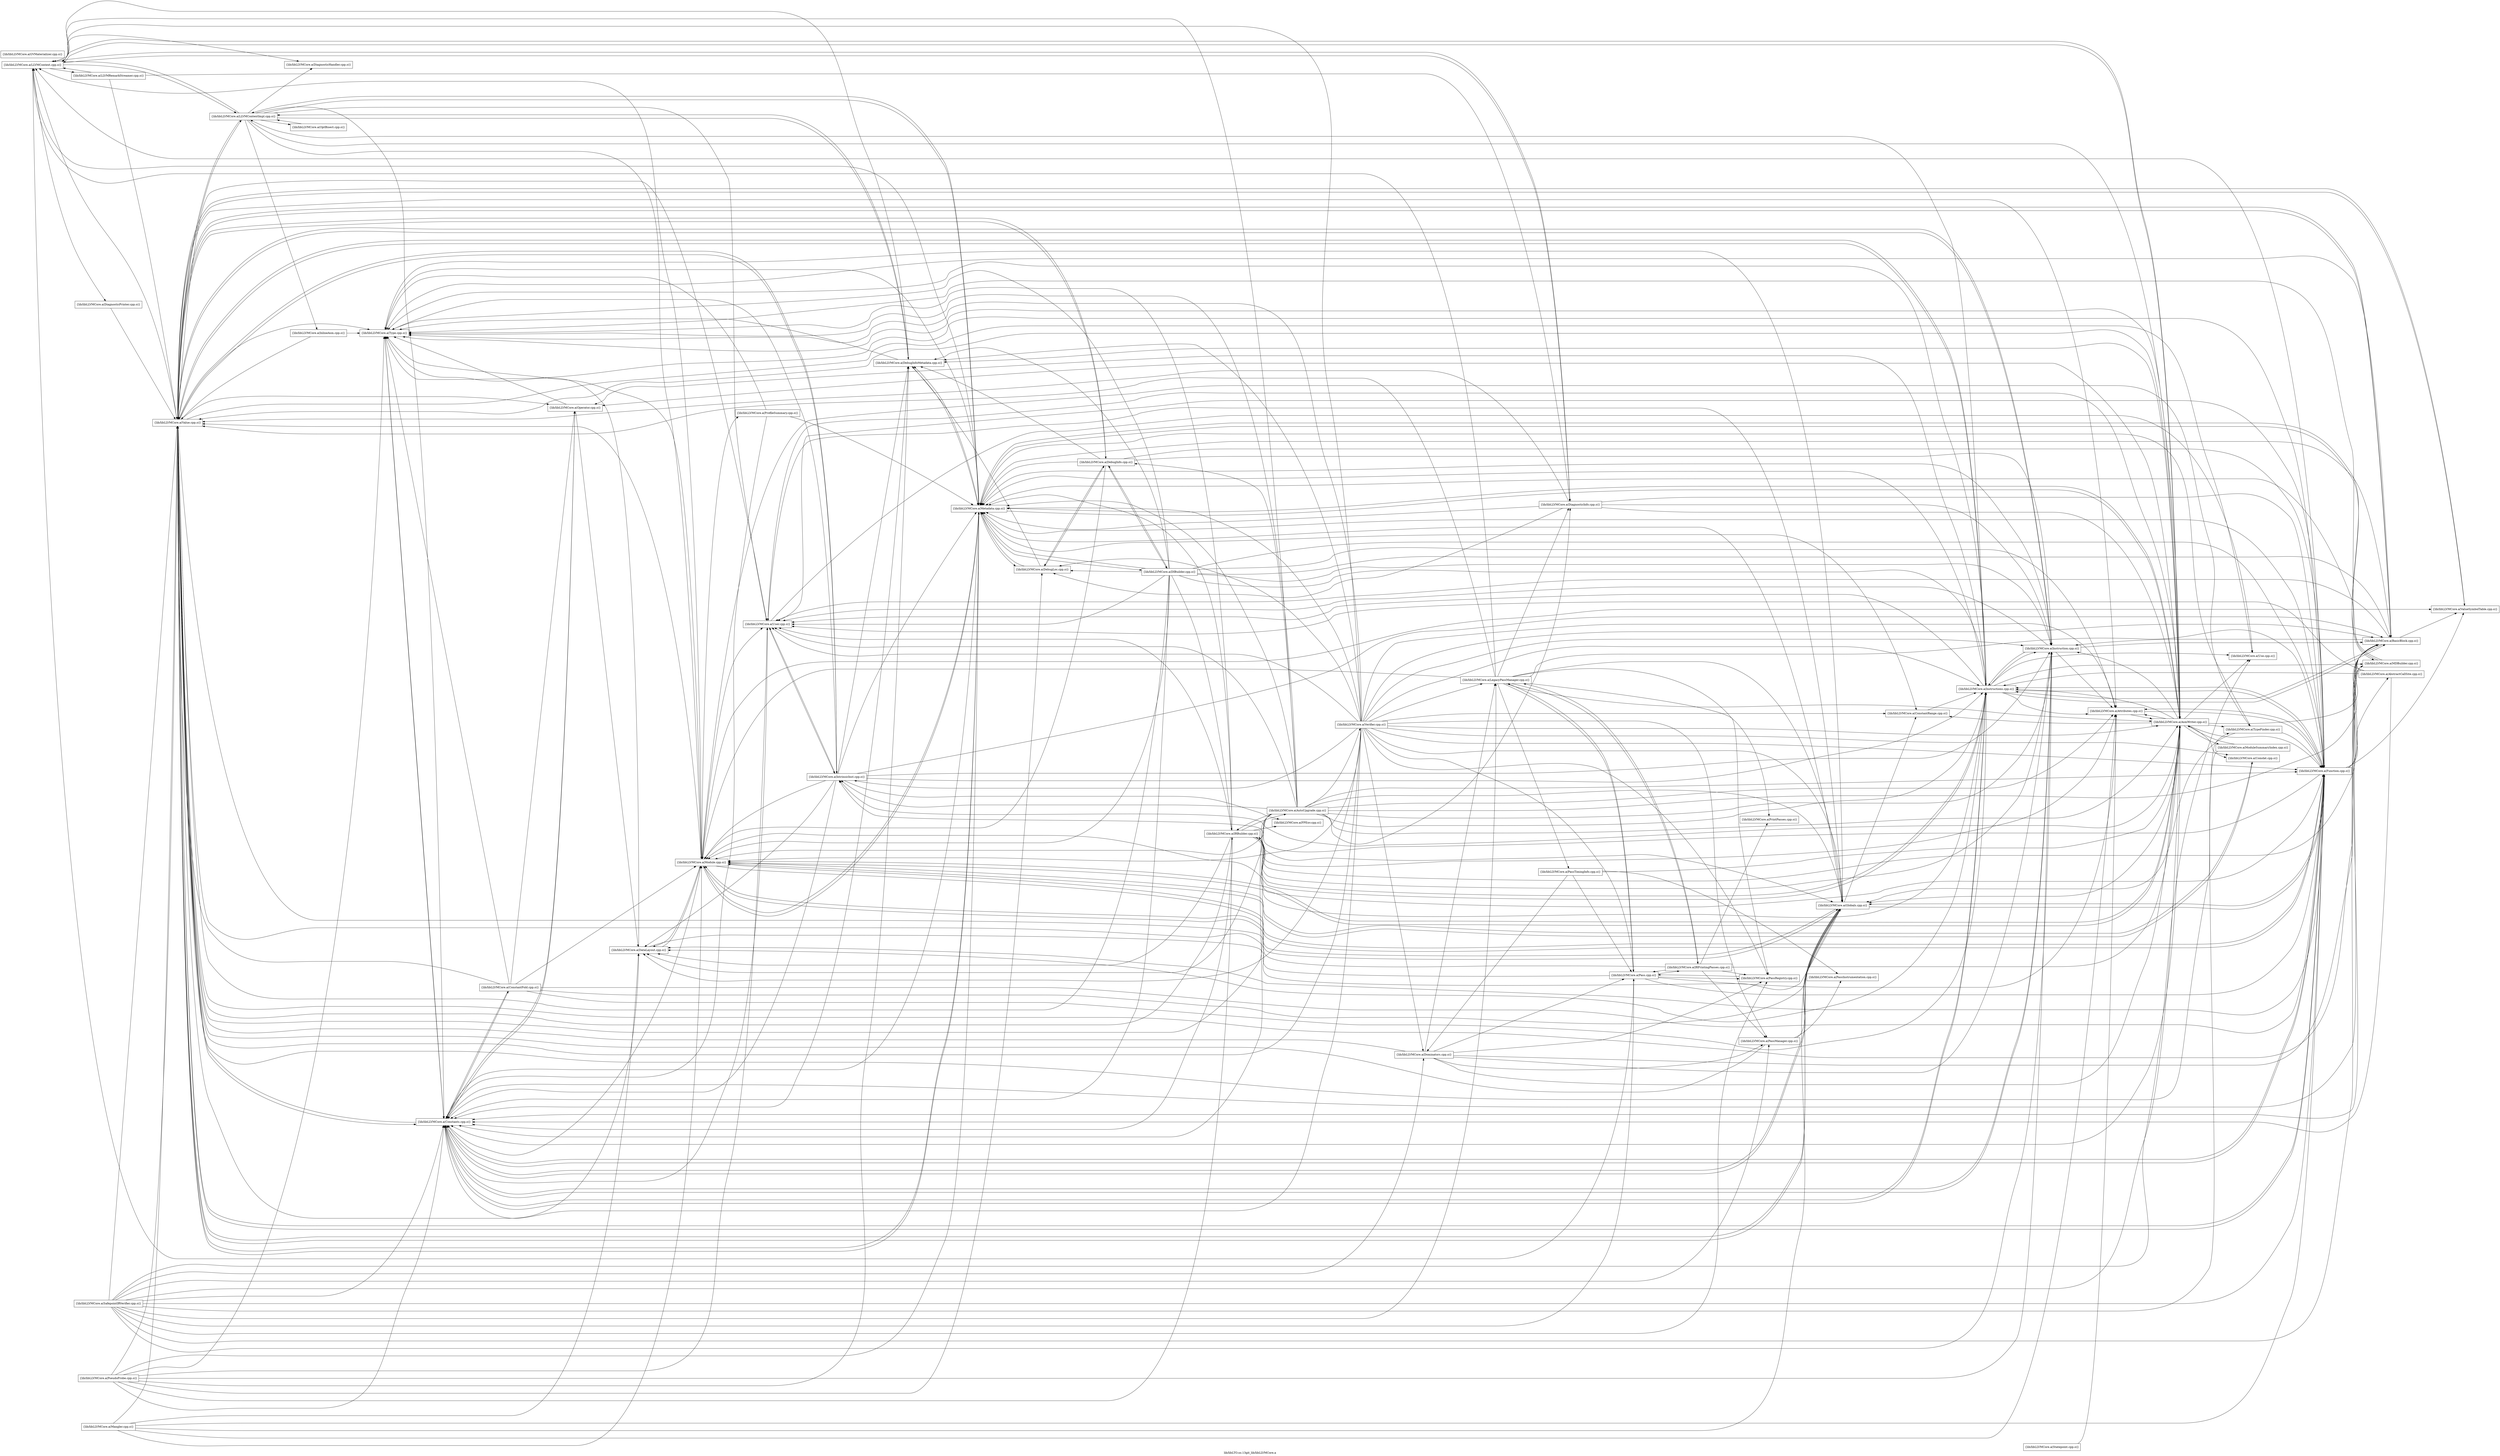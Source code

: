 digraph "lib/libLTO.so.13git_lib/libLLVMCore.a" {
	label="lib/libLTO.so.13git_lib/libLLVMCore.a";
	rankdir=LR;

	Node0x55958562f328 [shape=record,shape=box,group=0,label="{lib/libLLVMCore.a(DiagnosticHandler.cpp.o)}"];
	Node0x55958562e568 [shape=record,shape=box,group=0,label="{lib/libLLVMCore.a(DiagnosticPrinter.cpp.o)}"];
	Node0x55958562e568 -> Node0x55958564dcd8;
	Node0x55958563da18 [shape=record,shape=box,group=0,label="{lib/libLLVMCore.a(LLVMContext.cpp.o)}"];
	Node0x55958563da18 -> Node0x55958563bb28;
	Node0x55958563da18 -> Node0x55958562f328;
	Node0x55958563da18 -> Node0x559585630188;
	Node0x55958563da18 -> Node0x55958562e568;
	Node0x55958563da18 -> Node0x55958563d298;
	Node0x55958563da18 -> Node0x55958563cb18;
	Node0x559585644c78 [shape=record,shape=box,group=0,label="{lib/libLLVMCore.a(Module.cpp.o)}"];
	Node0x559585644c78 -> Node0x55958563bb28;
	Node0x559585644c78 -> Node0x55958563d5b8;
	Node0x559585644c78 -> Node0x5595856337e8;
	Node0x559585644c78 -> Node0x55958562dcf8;
	Node0x559585644c78 -> Node0x55958564a948;
	Node0x559585644c78 -> Node0x55958564b438;
	Node0x559585644c78 -> Node0x55958563da18;
	Node0x559585644c78 -> Node0x55958563a638;
	Node0x559585644c78 -> Node0x5595856330b8;
	Node0x559585644c78 -> Node0x5595856332e8;
	Node0x559585644c78 -> Node0x559585634008;
	Node0x559585644c78 -> Node0x55958564c158;
	Node0x559585644c78 -> Node0x55958564dcd8;
	Node0x559585644c78 -> Node0x55958564e408;
	Node0x55958563c398 [shape=record,shape=box,group=0,label="{lib/libLLVMCore.a(LegacyPassManager.cpp.o)}"];
	Node0x55958563c398 -> Node0x55958563bb28;
	Node0x55958563c398 -> Node0x559585630188;
	Node0x55958563c398 -> Node0x55958564a948;
	Node0x55958563c398 -> Node0x55958564b438;
	Node0x55958563c398 -> Node0x55958563da18;
	Node0x55958563c398 -> Node0x55958563bb78;
	Node0x55958563c398 -> Node0x559585644c78;
	Node0x55958563c398 -> Node0x55958562dca8;
	Node0x55958563c398 -> Node0x55958562c7b8;
	Node0x55958563c398 -> Node0x559585634af8;
	Node0x55958563c398 -> Node0x559585634d78;
	Node0x55958563c398 -> Node0x55958564dcd8;
	Node0x55958562dca8 [shape=record,shape=box,group=0,label="{lib/libLLVMCore.a(Pass.cpp.o)}"];
	Node0x55958562dca8 -> Node0x55958563c988;
	Node0x55958562dca8 -> Node0x55958564a948;
	Node0x55958562dca8 -> Node0x55958563da18;
	Node0x55958562dca8 -> Node0x55958563c398;
	Node0x55958562dca8 -> Node0x55958563bb78;
	Node0x55958562dca8 -> Node0x55958562c7b8;
	Node0x55958562dca8 -> Node0x55958564dcd8;
	Node0x55958564dcd8 [shape=record,shape=box,group=0,label="{lib/libLLVMCore.a(Value.cpp.o)}"];
	Node0x55958564dcd8 -> Node0x55958563c988;
	Node0x55958564dcd8 -> Node0x55958563dd38;
	Node0x55958564dcd8 -> Node0x5595856337e8;
	Node0x55958564dcd8 -> Node0x55958562dcf8;
	Node0x55958564dcd8 -> Node0x55958562d578;
	Node0x55958564dcd8 -> Node0x55958564a948;
	Node0x55958564dcd8 -> Node0x55958564b438;
	Node0x55958564dcd8 -> Node0x55958564c608;
	Node0x55958564dcd8 -> Node0x55958564e0e8;
	Node0x55958564dcd8 -> Node0x55958564df58;
	Node0x55958564dcd8 -> Node0x55958563da18;
	Node0x55958564dcd8 -> Node0x55958563d298;
	Node0x55958564dcd8 -> Node0x55958563a638;
	Node0x55958564dcd8 -> Node0x559585645a38;
	Node0x55958564dcd8 -> Node0x5595856332e8;
	Node0x55958564dcd8 -> Node0x559585631b28;
	Node0x55958564dcd8 -> Node0x55958564c158;
	Node0x55958564dcd8 -> Node0x55958564e408;
	Node0x55958563c988 [shape=record,shape=box,group=0,label="{lib/libLLVMCore.a(Attributes.cpp.o)}"];
	Node0x55958563c988 -> Node0x55958563bb28;
	Node0x55958563c988 -> Node0x55958564a948;
	Node0x5595856337e8 [shape=record,shape=box,group=0,label="{lib/libLLVMCore.a(Constants.cpp.o)}"];
	Node0x5595856337e8 -> Node0x55958562d0c8;
	Node0x5595856337e8 -> Node0x55958564a948;
	Node0x5595856337e8 -> Node0x55958564b438;
	Node0x5595856337e8 -> Node0x55958564c608;
	Node0x5595856337e8 -> Node0x55958564e0e8;
	Node0x5595856337e8 -> Node0x559585645a38;
	Node0x5595856337e8 -> Node0x5595856332e8;
	Node0x5595856337e8 -> Node0x55958564c158;
	Node0x5595856337e8 -> Node0x55958564dcd8;
	Node0x55958563ad68 [shape=record,shape=box,group=0,label="{lib/libLLVMCore.a(Mangler.cpp.o)}"];
	Node0x55958563ad68 -> Node0x55958563c988;
	Node0x55958563ad68 -> Node0x55958562dcf8;
	Node0x55958563ad68 -> Node0x55958564a948;
	Node0x55958563ad68 -> Node0x55958564b438;
	Node0x55958563ad68 -> Node0x559585644c78;
	Node0x55958563ad68 -> Node0x55958564dcd8;
	Node0x55958563a638 [shape=record,shape=box,group=0,label="{lib/libLLVMCore.a(Metadata.cpp.o)}"];
	Node0x55958563a638 -> Node0x55958563bb28;
	Node0x55958563a638 -> Node0x559585633f18;
	Node0x55958563a638 -> Node0x5595856337e8;
	Node0x55958563a638 -> Node0x55958562b8b8;
	Node0x55958563a638 -> Node0x55958562c538;
	Node0x55958563a638 -> Node0x55958562faf8;
	Node0x55958563a638 -> Node0x55958563da18;
	Node0x55958563a638 -> Node0x55958563d298;
	Node0x55958563a638 -> Node0x55958563b448;
	Node0x55958563a638 -> Node0x559585644c78;
	Node0x55958563a638 -> Node0x5595856332e8;
	Node0x55958563a638 -> Node0x55958564dcd8;
	Node0x55958562dcf8 [shape=record,shape=box,group=0,label="{lib/libLLVMCore.a(DataLayout.cpp.o)}"];
	Node0x55958562dcf8 -> Node0x55958564b438;
	Node0x55958562dcf8 -> Node0x559585644c78;
	Node0x55958562dcf8 -> Node0x5595856332e8;
	Node0x559585630188 [shape=record,shape=box,group=0,label="{lib/libLLVMCore.a(DiagnosticInfo.cpp.o)}"];
	Node0x559585630188 -> Node0x55958563bb28;
	Node0x559585630188 -> Node0x55958562faf8;
	Node0x559585630188 -> Node0x55958564a948;
	Node0x559585630188 -> Node0x55958564c608;
	Node0x559585630188 -> Node0x55958563da18;
	Node0x559585630188 -> Node0x55958563a638;
	Node0x559585630188 -> Node0x55958564dcd8;
	Node0x55958564a948 [shape=record,shape=box,group=0,label="{lib/libLLVMCore.a(Function.cpp.o)}"];
	Node0x55958564a948 -> Node0x55958563c988;
	Node0x55958564a948 -> Node0x55958563dd38;
	Node0x55958564a948 -> Node0x5595856337e8;
	Node0x55958564a948 -> Node0x55958562dcf8;
	Node0x55958564a948 -> Node0x559585649c28;
	Node0x55958564a948 -> Node0x55958564b438;
	Node0x55958564a948 -> Node0x55958564e0e8;
	Node0x55958564a948 -> Node0x55958564df58;
	Node0x55958564a948 -> Node0x55958563da18;
	Node0x55958564a948 -> Node0x55958563b448;
	Node0x55958564a948 -> Node0x55958563a638;
	Node0x55958564a948 -> Node0x559585644c78;
	Node0x55958564a948 -> Node0x5595856332e8;
	Node0x55958564a948 -> Node0x55958564c158;
	Node0x55958564a948 -> Node0x55958564dcd8;
	Node0x55958564a948 -> Node0x55958564e408;
	Node0x55958564b438 [shape=record,shape=box,group=0,label="{lib/libLLVMCore.a(Globals.cpp.o)}"];
	Node0x55958564b438 -> Node0x559585633f18;
	Node0x55958564b438 -> Node0x5595856337e8;
	Node0x55958564b438 -> Node0x55958564a948;
	Node0x55958564b438 -> Node0x55958563a638;
	Node0x55958564b438 -> Node0x559585644c78;
	Node0x55958564b438 -> Node0x5595856332e8;
	Node0x55958564b438 -> Node0x55958564c158;
	Node0x55958564b438 -> Node0x55958564dcd8;
	Node0x55958564b1b8 [shape=record,shape=box,group=0,label="{lib/libLLVMCore.a(IRBuilder.cpp.o)}"];
	Node0x55958564b1b8 -> Node0x55958563c988;
	Node0x55958564b1b8 -> Node0x55958563db08;
	Node0x55958564b1b8 -> Node0x55958563dd38;
	Node0x55958564b1b8 -> Node0x5595856337e8;
	Node0x55958564b1b8 -> Node0x55958562dcf8;
	Node0x55958564b1b8 -> Node0x55958564a948;
	Node0x55958564b1b8 -> Node0x55958564b438;
	Node0x55958564b1b8 -> Node0x55958564cec8;
	Node0x55958564b1b8 -> Node0x55958564c608;
	Node0x55958564b1b8 -> Node0x55958564e0e8;
	Node0x55958564b1b8 -> Node0x55958563a638;
	Node0x55958564b1b8 -> Node0x5595856332e8;
	Node0x55958564b1b8 -> Node0x55958564c158;
	Node0x55958564b1b8 -> Node0x55958564dcd8;
	Node0x55958564cba8 [shape=record,shape=box,group=0,label="{lib/libLLVMCore.a(InlineAsm.cpp.o)}"];
	Node0x55958564cba8 -> Node0x5595856332e8;
	Node0x55958564cba8 -> Node0x55958564dcd8;
	Node0x55958564c608 [shape=record,shape=box,group=0,label="{lib/libLLVMCore.a(Instruction.cpp.o)}"];
	Node0x55958564c608 -> Node0x55958563c988;
	Node0x55958564c608 -> Node0x55958563dd38;
	Node0x55958564c608 -> Node0x5595856337e8;
	Node0x55958564c608 -> Node0x55958564e0e8;
	Node0x55958564c608 -> Node0x55958563a638;
	Node0x55958564c608 -> Node0x55958564c158;
	Node0x55958564c608 -> Node0x55958564dcd8;
	Node0x55958564e0e8 [shape=record,shape=box,group=0,label="{lib/libLLVMCore.a(Instructions.cpp.o)}"];
	Node0x55958564e0e8 -> Node0x55958563c988;
	Node0x55958564e0e8 -> Node0x55958563dd38;
	Node0x55958564e0e8 -> Node0x5595856337e8;
	Node0x55958564e0e8 -> Node0x55958562dcf8;
	Node0x55958564e0e8 -> Node0x55958564a948;
	Node0x55958564e0e8 -> Node0x55958564b1b8;
	Node0x55958564e0e8 -> Node0x55958564c608;
	Node0x55958564e0e8 -> Node0x55958563d298;
	Node0x55958564e0e8 -> Node0x55958563b448;
	Node0x55958564e0e8 -> Node0x55958563a638;
	Node0x55958564e0e8 -> Node0x559585644c78;
	Node0x55958564e0e8 -> Node0x559585645a38;
	Node0x55958564e0e8 -> Node0x5595856332e8;
	Node0x55958564e0e8 -> Node0x559585631b28;
	Node0x55958564e0e8 -> Node0x55958564c158;
	Node0x55958564e0e8 -> Node0x55958564dcd8;
	Node0x5595856332e8 [shape=record,shape=box,group=0,label="{lib/libLLVMCore.a(Type.cpp.o)}"];
	Node0x5595856332e8 -> Node0x5595856337e8;
	Node0x55958564c158 [shape=record,shape=box,group=0,label="{lib/libLLVMCore.a(User.cpp.o)}"];
	Node0x55958564c158 -> Node0x55958564df58;
	Node0x55958564c158 -> Node0x559585631b28;
	Node0x55958563dd38 [shape=record,shape=box,group=0,label="{lib/libLLVMCore.a(BasicBlock.cpp.o)}"];
	Node0x55958563dd38 -> Node0x5595856337e8;
	Node0x55958563dd38 -> Node0x55958564c608;
	Node0x55958563dd38 -> Node0x55958564e0e8;
	Node0x55958563dd38 -> Node0x55958563a638;
	Node0x55958563dd38 -> Node0x5595856332e8;
	Node0x55958563dd38 -> Node0x55958564c158;
	Node0x55958563dd38 -> Node0x55958564dcd8;
	Node0x55958563dd38 -> Node0x55958564e408;
	Node0x55958564df58 [shape=record,shape=box,group=0,label="{lib/libLLVMCore.a(IntrinsicInst.cpp.o)}"];
	Node0x55958564df58 -> Node0x55958563dd38;
	Node0x55958564df58 -> Node0x5595856337e8;
	Node0x55958564df58 -> Node0x55958562dcf8;
	Node0x55958564df58 -> Node0x55958562c538;
	Node0x55958564df58 -> Node0x55958564cec8;
	Node0x55958564df58 -> Node0x55958564c608;
	Node0x55958564df58 -> Node0x55958564e0e8;
	Node0x55958564df58 -> Node0x55958563a638;
	Node0x55958564df58 -> Node0x559585644c78;
	Node0x55958564df58 -> Node0x5595856332e8;
	Node0x55958564df58 -> Node0x55958564c158;
	Node0x55958564df58 -> Node0x55958564dcd8;
	Node0x559585645a38 [shape=record,shape=box,group=0,label="{lib/libLLVMCore.a(Operator.cpp.o)}"];
	Node0x559585645a38 -> Node0x5595856337e8;
	Node0x559585645a38 -> Node0x55958562dcf8;
	Node0x559585645a38 -> Node0x5595856332e8;
	Node0x55958562c538 [shape=record,shape=box,group=0,label="{lib/libLLVMCore.a(DebugInfoMetadata.cpp.o)}"];
	Node0x55958562c538 -> Node0x5595856337e8;
	Node0x55958562c538 -> Node0x55958563da18;
	Node0x55958562c538 -> Node0x55958563d298;
	Node0x55958562c538 -> Node0x55958563a638;
	Node0x55958562c538 -> Node0x5595856332e8;
	Node0x559585633f18 [shape=record,shape=box,group=0,label="{lib/libLLVMCore.a(ConstantRange.cpp.o)}"];
	Node0x559585633f18 -> Node0x55958564e0e8;
	Node0x55958562c7b8 [shape=record,shape=box,group=0,label="{lib/libLLVMCore.a(PassRegistry.cpp.o)}"];
	Node0x55958562c7b8 -> Node0x55958562dca8;
	Node0x55958562faf8 [shape=record,shape=box,group=0,label="{lib/libLLVMCore.a(DebugLoc.cpp.o)}"];
	Node0x55958562faf8 -> Node0x55958562d578;
	Node0x55958562faf8 -> Node0x55958562c538;
	Node0x55958562faf8 -> Node0x55958563a638;
	Node0x559585648968 [shape=record,shape=box,group=0,label="{lib/libLLVMCore.a(Dominators.cpp.o)}"];
	Node0x559585648968 -> Node0x55958563bb28;
	Node0x559585648968 -> Node0x55958563dd38;
	Node0x559585648968 -> Node0x55958564c608;
	Node0x559585648968 -> Node0x55958563c398;
	Node0x559585648968 -> Node0x55958562dca8;
	Node0x559585648968 -> Node0x55958562bcc8;
	Node0x559585648968 -> Node0x55958562c7b8;
	Node0x559585648968 -> Node0x55958564dcd8;
	Node0x559585631b28 [shape=record,shape=box,group=0,label="{lib/libLLVMCore.a(Use.cpp.o)}"];
	Node0x55958563db08 [shape=record,shape=box,group=0,label="{lib/libLLVMCore.a(AutoUpgrade.cpp.o)}"];
	Node0x55958563db08 -> Node0x55958563c988;
	Node0x55958563db08 -> Node0x55958563bb28;
	Node0x55958563db08 -> Node0x55958563dd38;
	Node0x55958563db08 -> Node0x5595856337e8;
	Node0x55958563db08 -> Node0x55958562dcf8;
	Node0x55958563db08 -> Node0x55958562d578;
	Node0x55958563db08 -> Node0x559585630188;
	Node0x55958563db08 -> Node0x55958564a948;
	Node0x55958563db08 -> Node0x55958564b438;
	Node0x55958563db08 -> Node0x55958564b1b8;
	Node0x55958563db08 -> Node0x55958564c608;
	Node0x55958563db08 -> Node0x55958564e0e8;
	Node0x55958563db08 -> Node0x55958564df58;
	Node0x55958563db08 -> Node0x55958563da18;
	Node0x55958563db08 -> Node0x55958563a638;
	Node0x55958563db08 -> Node0x559585644c78;
	Node0x55958563db08 -> Node0x5595856332e8;
	Node0x55958563db08 -> Node0x55958564c158;
	Node0x55958563db08 -> Node0x55958564dcd8;
	Node0x55958563db08 -> Node0x55958564d5a8;
	Node0x55958562d578 [shape=record,shape=box,group=0,label="{lib/libLLVMCore.a(DebugInfo.cpp.o)}"];
	Node0x55958562d578 -> Node0x55958562b8b8;
	Node0x55958562d578 -> Node0x55958562c538;
	Node0x55958562d578 -> Node0x55958562faf8;
	Node0x55958562d578 -> Node0x55958564a948;
	Node0x55958562d578 -> Node0x55958564c608;
	Node0x55958562d578 -> Node0x55958563a638;
	Node0x55958562d578 -> Node0x559585644c78;
	Node0x55958562d578 -> Node0x55958564dcd8;
	Node0x5595856499f8 [shape=record,shape=box,group=0,label="{lib/libLLVMCore.a(GVMaterializer.cpp.o)}"];
	Node0x5595856453f8 [shape=record,shape=box,group=0,label="{lib/libLLVMCore.a(ModuleSummaryIndex.cpp.o)}"];
	Node0x5595856453f8 -> Node0x55958563bb28;
	Node0x5595856453f8 -> Node0x55958564dcd8;
	Node0x55958564d5a8 [shape=record,shape=box,group=0,label="{lib/libLLVMCore.a(Verifier.cpp.o)}"];
	Node0x55958564d5a8 -> Node0x55958563c988;
	Node0x55958564d5a8 -> Node0x55958563bb28;
	Node0x55958564d5a8 -> Node0x55958563dd38;
	Node0x55958564d5a8 -> Node0x55958563d5b8;
	Node0x55958564d5a8 -> Node0x559585633f18;
	Node0x55958564d5a8 -> Node0x5595856337e8;
	Node0x55958564d5a8 -> Node0x55958562dcf8;
	Node0x55958564d5a8 -> Node0x55958562c538;
	Node0x55958564d5a8 -> Node0x55958562faf8;
	Node0x55958564d5a8 -> Node0x559585648968;
	Node0x55958564d5a8 -> Node0x55958564a948;
	Node0x55958564d5a8 -> Node0x55958564b438;
	Node0x55958564d5a8 -> Node0x55958564c608;
	Node0x55958564d5a8 -> Node0x55958564e0e8;
	Node0x55958564d5a8 -> Node0x55958564df58;
	Node0x55958564d5a8 -> Node0x55958563da18;
	Node0x55958564d5a8 -> Node0x55958563c398;
	Node0x55958564d5a8 -> Node0x55958563a638;
	Node0x55958564d5a8 -> Node0x559585644c78;
	Node0x55958564d5a8 -> Node0x55958562dca8;
	Node0x55958564d5a8 -> Node0x55958562bcc8;
	Node0x55958564d5a8 -> Node0x55958562c7b8;
	Node0x55958564d5a8 -> Node0x5595856332e8;
	Node0x55958564d5a8 -> Node0x55958564c158;
	Node0x55958564d5a8 -> Node0x55958564dcd8;
	Node0x55958563bb28 [shape=record,shape=box,group=0,label="{lib/libLLVMCore.a(AsmWriter.cpp.o)}"];
	Node0x55958563bb28 -> Node0x55958563c988;
	Node0x55958563bb28 -> Node0x55958563dd38;
	Node0x55958563bb28 -> Node0x55958563d5b8;
	Node0x55958563bb28 -> Node0x559585633f18;
	Node0x55958563bb28 -> Node0x5595856337e8;
	Node0x55958563bb28 -> Node0x55958562c538;
	Node0x55958563bb28 -> Node0x55958564a948;
	Node0x55958563bb28 -> Node0x55958564b438;
	Node0x55958563bb28 -> Node0x55958564c608;
	Node0x55958563bb28 -> Node0x55958564e0e8;
	Node0x55958563bb28 -> Node0x55958564df58;
	Node0x55958563bb28 -> Node0x55958563da18;
	Node0x55958563bb28 -> Node0x55958563a638;
	Node0x55958563bb28 -> Node0x559585644c78;
	Node0x55958563bb28 -> Node0x5595856453f8;
	Node0x55958563bb28 -> Node0x559585645a38;
	Node0x55958563bb28 -> Node0x5595856332e8;
	Node0x55958563bb28 -> Node0x559585634008;
	Node0x55958563bb28 -> Node0x559585631b28;
	Node0x55958563bb28 -> Node0x55958564c158;
	Node0x55958563bb28 -> Node0x55958564dcd8;
	Node0x55958563d5b8 [shape=record,shape=box,group=0,label="{lib/libLLVMCore.a(Comdat.cpp.o)}"];
	Node0x55958563d5b8 -> Node0x559585644c78;
	Node0x559585634008 [shape=record,shape=box,group=0,label="{lib/libLLVMCore.a(TypeFinder.cpp.o)}"];
	Node0x559585634008 -> Node0x55958564a948;
	Node0x559585634008 -> Node0x55958564b438;
	Node0x559585634008 -> Node0x55958563a638;
	Node0x55958564e408 [shape=record,shape=box,group=0,label="{lib/libLLVMCore.a(ValueSymbolTable.cpp.o)}"];
	Node0x55958564e408 -> Node0x55958564dcd8;
	Node0x55958562d0c8 [shape=record,shape=box,group=0,label="{lib/libLLVMCore.a(ConstantFold.cpp.o)}"];
	Node0x55958562d0c8 -> Node0x5595856337e8;
	Node0x55958562d0c8 -> Node0x55958564a948;
	Node0x55958562d0c8 -> Node0x55958564b438;
	Node0x55958562d0c8 -> Node0x55958564e0e8;
	Node0x55958562d0c8 -> Node0x559585644c78;
	Node0x55958562d0c8 -> Node0x559585645a38;
	Node0x55958562d0c8 -> Node0x5595856332e8;
	Node0x55958562d0c8 -> Node0x55958564dcd8;
	Node0x55958562b8b8 [shape=record,shape=box,group=0,label="{lib/libLLVMCore.a(DIBuilder.cpp.o)}"];
	Node0x55958562b8b8 -> Node0x55958563c988;
	Node0x55958562b8b8 -> Node0x55958563dd38;
	Node0x55958562b8b8 -> Node0x5595856337e8;
	Node0x55958562b8b8 -> Node0x55958562d578;
	Node0x55958562b8b8 -> Node0x55958562c538;
	Node0x55958562b8b8 -> Node0x55958562faf8;
	Node0x55958562b8b8 -> Node0x55958564a948;
	Node0x55958562b8b8 -> Node0x55958564b1b8;
	Node0x55958562b8b8 -> Node0x55958564c608;
	Node0x55958562b8b8 -> Node0x55958564e0e8;
	Node0x55958562b8b8 -> Node0x55958563a638;
	Node0x55958562b8b8 -> Node0x559585644c78;
	Node0x55958562b8b8 -> Node0x5595856332e8;
	Node0x55958562b8b8 -> Node0x55958564c158;
	Node0x55958562b8b8 -> Node0x55958564dcd8;
	Node0x55958563d298 [shape=record,shape=box,group=0,label="{lib/libLLVMCore.a(LLVMContextImpl.cpp.o)}"];
	Node0x55958563d298 -> Node0x55958563bb28;
	Node0x55958563d298 -> Node0x5595856337e8;
	Node0x55958563d298 -> Node0x55958562c538;
	Node0x55958563d298 -> Node0x55958562f328;
	Node0x55958563d298 -> Node0x55958564cba8;
	Node0x55958563d298 -> Node0x55958563da18;
	Node0x55958563d298 -> Node0x55958563a638;
	Node0x55958563d298 -> Node0x559585644c78;
	Node0x55958563d298 -> Node0x55958562d668;
	Node0x55958563d298 -> Node0x55958564c158;
	Node0x55958563d298 -> Node0x55958564dcd8;
	Node0x55958562bcc8 [shape=record,shape=box,group=0,label="{lib/libLLVMCore.a(PassManager.cpp.o)}"];
	Node0x55958562bcc8 -> Node0x55958564b438;
	Node0x55958562bcc8 -> Node0x55958562bfe8;
	Node0x55958562bcc8 -> Node0x55958564dcd8;
	Node0x559585649c28 [shape=record,shape=box,group=0,label="{lib/libLLVMCore.a(AbstractCallSite.cpp.o)}"];
	Node0x559585649c28 -> Node0x5595856337e8;
	Node0x559585649c28 -> Node0x55958564e0e8;
	Node0x559585649c28 -> Node0x55958563a638;
	Node0x559585649c28 -> Node0x55958564c158;
	Node0x55958563b448 [shape=record,shape=box,group=0,label="{lib/libLLVMCore.a(MDBuilder.cpp.o)}"];
	Node0x55958563b448 -> Node0x5595856337e8;
	Node0x55958563b448 -> Node0x55958563a638;
	Node0x55958563b448 -> Node0x5595856332e8;
	Node0x55958563b448 -> Node0x55958564dcd8;
	Node0x55958564cec8 [shape=record,shape=box,group=0,label="{lib/libLLVMCore.a(FPEnv.cpp.o)}"];
	Node0x55958563cb18 [shape=record,shape=box,group=0,label="{lib/libLLVMCore.a(LLVMRemarkStreamer.cpp.o)}"];
	Node0x55958563cb18 -> Node0x559585630188;
	Node0x55958563cb18 -> Node0x55958563da18;
	Node0x55958563cb18 -> Node0x55958564dcd8;
	Node0x55958562d668 [shape=record,shape=box,group=0,label="{lib/libLLVMCore.a(OptBisect.cpp.o)}"];
	Node0x55958562d668 -> Node0x55958563d298;
	Node0x55958563bb78 [shape=record,shape=box,group=0,label="{lib/libLLVMCore.a(IRPrintingPasses.cpp.o)}"];
	Node0x55958563bb78 -> Node0x55958563bb28;
	Node0x55958563bb78 -> Node0x55958563c398;
	Node0x55958563bb78 -> Node0x55958562dca8;
	Node0x55958563bb78 -> Node0x55958562bcc8;
	Node0x55958563bb78 -> Node0x55958562c7b8;
	Node0x55958563bb78 -> Node0x559585634d78;
	Node0x55958563bb78 -> Node0x55958564dcd8;
	Node0x559585634af8 [shape=record,shape=box,group=0,label="{lib/libLLVMCore.a(PassTimingInfo.cpp.o)}"];
	Node0x559585634af8 -> Node0x55958563bb28;
	Node0x559585634af8 -> Node0x559585648968;
	Node0x559585634af8 -> Node0x55958562dca8;
	Node0x559585634af8 -> Node0x55958562bfe8;
	Node0x559585634d78 [shape=record,shape=box,group=0,label="{lib/libLLVMCore.a(PrintPasses.cpp.o)}"];
	Node0x5595856330b8 [shape=record,shape=box,group=0,label="{lib/libLLVMCore.a(ProfileSummary.cpp.o)}"];
	Node0x5595856330b8 -> Node0x5595856337e8;
	Node0x5595856330b8 -> Node0x55958563a638;
	Node0x5595856330b8 -> Node0x5595856332e8;
	Node0x55958562bfe8 [shape=record,shape=box,group=0,label="{lib/libLLVMCore.a(PassInstrumentation.cpp.o)}"];
	Node0x559585639b48 [shape=record,shape=box,group=0,label="{lib/libLLVMCore.a(Statepoint.cpp.o)}"];
	Node0x559585639b48 -> Node0x55958563c988;
	Node0x559585632ca8 [shape=record,shape=box,group=0,label="{lib/libLLVMCore.a(SafepointIRVerifier.cpp.o)}"];
	Node0x559585632ca8 -> Node0x55958563bb28;
	Node0x559585632ca8 -> Node0x55958563dd38;
	Node0x559585632ca8 -> Node0x5595856337e8;
	Node0x559585632ca8 -> Node0x559585648968;
	Node0x559585632ca8 -> Node0x55958564a948;
	Node0x559585632ca8 -> Node0x55958564c608;
	Node0x559585632ca8 -> Node0x55958563c398;
	Node0x559585632ca8 -> Node0x55958562dca8;
	Node0x559585632ca8 -> Node0x55958562bcc8;
	Node0x559585632ca8 -> Node0x55958562c7b8;
	Node0x559585632ca8 -> Node0x559585634008;
	Node0x559585632ca8 -> Node0x559585631b28;
	Node0x559585632ca8 -> Node0x55958564dcd8;
	Node0x55958564e048 [shape=record,shape=box,group=0,label="{lib/libLLVMCore.a(PseudoProbe.cpp.o)}"];
	Node0x55958564e048 -> Node0x5595856337e8;
	Node0x55958564e048 -> Node0x55958562c538;
	Node0x55958564e048 -> Node0x55958562faf8;
	Node0x55958564e048 -> Node0x55958564b1b8;
	Node0x55958564e048 -> Node0x55958564c608;
	Node0x55958564e048 -> Node0x55958563a638;
	Node0x55958564e048 -> Node0x5595856332e8;
	Node0x55958564e048 -> Node0x55958564c158;
	Node0x55958564e048 -> Node0x55958564dcd8;
}
